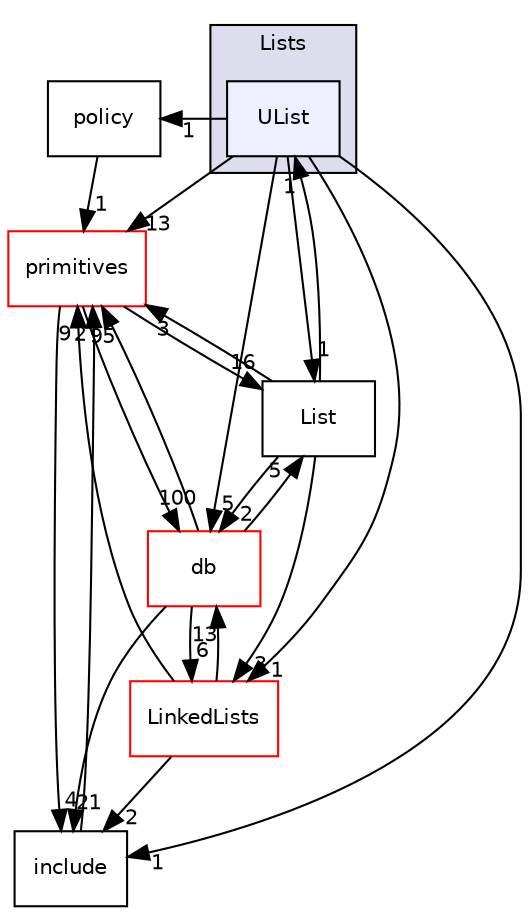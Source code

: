 digraph "src/OpenFOAM/containers/Lists/UList" {
  bgcolor=transparent;
  compound=true
  node [ fontsize="10", fontname="Helvetica"];
  edge [ labelfontsize="10", labelfontname="Helvetica"];
  subgraph clusterdir_f87fe3b02e96c330e8a853ff310f1666 {
    graph [ bgcolor="#ddddee", pencolor="black", label="Lists" fontname="Helvetica", fontsize="10", URL="dir_f87fe3b02e96c330e8a853ff310f1666.html"]
  dir_ddee81dbc8cac2123c906c38c70776ee [shape=box, label="UList", style="filled", fillcolor="#eeeeff", pencolor="black", URL="dir_ddee81dbc8cac2123c906c38c70776ee.html"];
  }
  dir_fff9e5dae23cb6fc4266c90f66cb0b18 [shape=box label="policy" URL="dir_fff9e5dae23cb6fc4266c90f66cb0b18.html"];
  dir_03aa4c8470f056a9cdca8307712625bf [shape=box label="List" URL="dir_03aa4c8470f056a9cdca8307712625bf.html"];
  dir_63c634f7a7cfd679ac26c67fb30fc32f [shape=box label="db" color="red" URL="dir_63c634f7a7cfd679ac26c67fb30fc32f.html"];
  dir_3e50f45338116b169052b428016851aa [shape=box label="primitives" color="red" URL="dir_3e50f45338116b169052b428016851aa.html"];
  dir_e954e9f5966bc1c681a414ec8bd0ee15 [shape=box label="include" URL="dir_e954e9f5966bc1c681a414ec8bd0ee15.html"];
  dir_1ceeb2d59d8f320bd70a3a0eeca6c137 [shape=box label="LinkedLists" color="red" URL="dir_1ceeb2d59d8f320bd70a3a0eeca6c137.html"];
  dir_fff9e5dae23cb6fc4266c90f66cb0b18->dir_3e50f45338116b169052b428016851aa [headlabel="1", labeldistance=1.5 headhref="dir_002208_002628.html"];
  dir_03aa4c8470f056a9cdca8307712625bf->dir_ddee81dbc8cac2123c906c38c70776ee [headlabel="1", labeldistance=1.5 headhref="dir_002205_002211.html"];
  dir_03aa4c8470f056a9cdca8307712625bf->dir_63c634f7a7cfd679ac26c67fb30fc32f [headlabel="2", labeldistance=1.5 headhref="dir_002205_002218.html"];
  dir_03aa4c8470f056a9cdca8307712625bf->dir_3e50f45338116b169052b428016851aa [headlabel="3", labeldistance=1.5 headhref="dir_002205_002628.html"];
  dir_03aa4c8470f056a9cdca8307712625bf->dir_1ceeb2d59d8f320bd70a3a0eeca6c137 [headlabel="3", labeldistance=1.5 headhref="dir_002205_002188.html"];
  dir_ddee81dbc8cac2123c906c38c70776ee->dir_fff9e5dae23cb6fc4266c90f66cb0b18 [headlabel="1", labeldistance=1.5 headhref="dir_002211_002208.html"];
  dir_ddee81dbc8cac2123c906c38c70776ee->dir_03aa4c8470f056a9cdca8307712625bf [headlabel="1", labeldistance=1.5 headhref="dir_002211_002205.html"];
  dir_ddee81dbc8cac2123c906c38c70776ee->dir_63c634f7a7cfd679ac26c67fb30fc32f [headlabel="5", labeldistance=1.5 headhref="dir_002211_002218.html"];
  dir_ddee81dbc8cac2123c906c38c70776ee->dir_3e50f45338116b169052b428016851aa [headlabel="13", labeldistance=1.5 headhref="dir_002211_002628.html"];
  dir_ddee81dbc8cac2123c906c38c70776ee->dir_e954e9f5966bc1c681a414ec8bd0ee15 [headlabel="1", labeldistance=1.5 headhref="dir_002211_002418.html"];
  dir_ddee81dbc8cac2123c906c38c70776ee->dir_1ceeb2d59d8f320bd70a3a0eeca6c137 [headlabel="1", labeldistance=1.5 headhref="dir_002211_002188.html"];
  dir_63c634f7a7cfd679ac26c67fb30fc32f->dir_03aa4c8470f056a9cdca8307712625bf [headlabel="5", labeldistance=1.5 headhref="dir_002218_002205.html"];
  dir_63c634f7a7cfd679ac26c67fb30fc32f->dir_3e50f45338116b169052b428016851aa [headlabel="95", labeldistance=1.5 headhref="dir_002218_002628.html"];
  dir_63c634f7a7cfd679ac26c67fb30fc32f->dir_e954e9f5966bc1c681a414ec8bd0ee15 [headlabel="21", labeldistance=1.5 headhref="dir_002218_002418.html"];
  dir_63c634f7a7cfd679ac26c67fb30fc32f->dir_1ceeb2d59d8f320bd70a3a0eeca6c137 [headlabel="6", labeldistance=1.5 headhref="dir_002218_002188.html"];
  dir_3e50f45338116b169052b428016851aa->dir_03aa4c8470f056a9cdca8307712625bf [headlabel="16", labeldistance=1.5 headhref="dir_002628_002205.html"];
  dir_3e50f45338116b169052b428016851aa->dir_63c634f7a7cfd679ac26c67fb30fc32f [headlabel="100", labeldistance=1.5 headhref="dir_002628_002218.html"];
  dir_3e50f45338116b169052b428016851aa->dir_e954e9f5966bc1c681a414ec8bd0ee15 [headlabel="4", labeldistance=1.5 headhref="dir_002628_002418.html"];
  dir_e954e9f5966bc1c681a414ec8bd0ee15->dir_3e50f45338116b169052b428016851aa [headlabel="2", labeldistance=1.5 headhref="dir_002418_002628.html"];
  dir_1ceeb2d59d8f320bd70a3a0eeca6c137->dir_63c634f7a7cfd679ac26c67fb30fc32f [headlabel="13", labeldistance=1.5 headhref="dir_002188_002218.html"];
  dir_1ceeb2d59d8f320bd70a3a0eeca6c137->dir_3e50f45338116b169052b428016851aa [headlabel="9", labeldistance=1.5 headhref="dir_002188_002628.html"];
  dir_1ceeb2d59d8f320bd70a3a0eeca6c137->dir_e954e9f5966bc1c681a414ec8bd0ee15 [headlabel="2", labeldistance=1.5 headhref="dir_002188_002418.html"];
}
